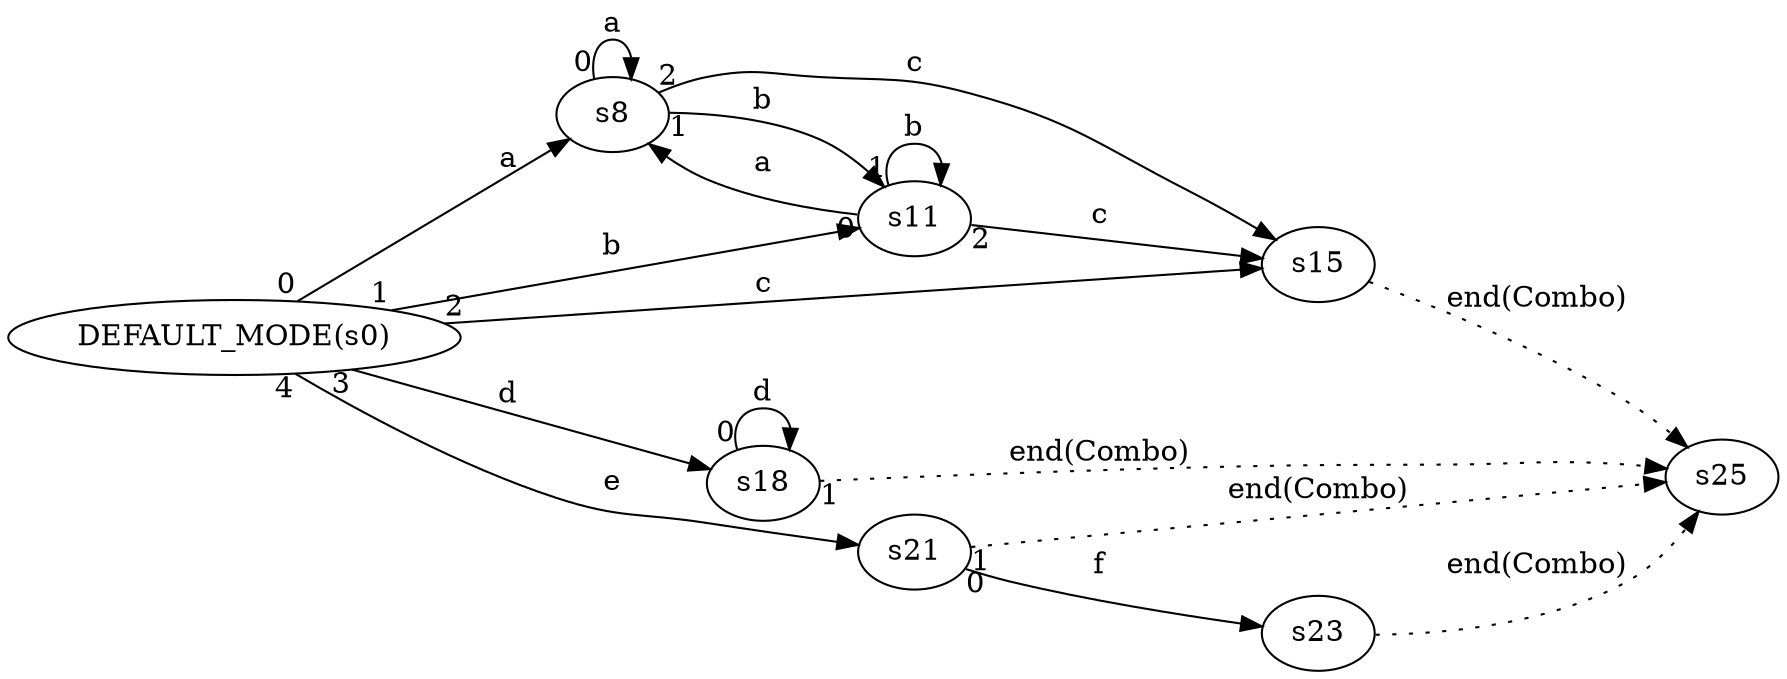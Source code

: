 digraph ATN {
  rankdir=LR;

  "DEFAULT_MODE(s0)" -> s8 [label=a taillabel=0]
  s8 -> s8 [label=a taillabel=0]
  s8 -> s11 [label=b taillabel=1]
  s11 -> s8 [label=a taillabel=0]
  s11 -> s11 [label=b taillabel=1]
  s11 -> s15 [label=c taillabel=2]
  s15 -> s25 [label="end(Combo)" style=dotted]
  s8 -> s15 [label=c taillabel=2]
  "DEFAULT_MODE(s0)" -> s11 [label=b taillabel=1]
  "DEFAULT_MODE(s0)" -> s15 [label=c taillabel=2]
  "DEFAULT_MODE(s0)" -> s18 [label=d taillabel=3]
  s18 -> s18 [label=d taillabel=0]
  s18 -> s25 [label="end(Combo)" taillabel=1 style=dotted]
  "DEFAULT_MODE(s0)" -> s21 [label=e taillabel=4]
  s21 -> s23 [label=f taillabel=0]
  s23 -> s25 [label="end(Combo)" style=dotted]
  s21 -> s25 [label="end(Combo)" taillabel=1 style=dotted]
}